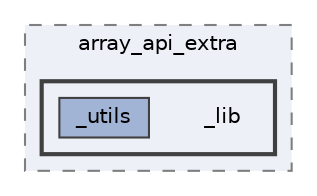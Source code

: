 digraph "/home/jam/Research/IRES-2025/dev/src/llm-scripts/testing/hypothesis-testing/hyp-env/lib/python3.12/site-packages/sklearn/externals/array_api_extra/_lib"
{
 // LATEX_PDF_SIZE
  bgcolor="transparent";
  edge [fontname=Helvetica,fontsize=10,labelfontname=Helvetica,labelfontsize=10];
  node [fontname=Helvetica,fontsize=10,shape=box,height=0.2,width=0.4];
  compound=true
  subgraph clusterdir_ccd6102b6a6e464f844ea68baf7bc305 {
    graph [ bgcolor="#edf0f7", pencolor="grey50", label="array_api_extra", fontname=Helvetica,fontsize=10 style="filled,dashed", URL="dir_ccd6102b6a6e464f844ea68baf7bc305.html",tooltip=""]
  subgraph clusterdir_2fd74857cabc6e93f8ab166087d98836 {
    graph [ bgcolor="#edf0f7", pencolor="grey25", label="", fontname=Helvetica,fontsize=10 style="filled,bold", URL="dir_2fd74857cabc6e93f8ab166087d98836.html",tooltip=""]
    dir_2fd74857cabc6e93f8ab166087d98836 [shape=plaintext, label="_lib"];
  dir_b34ef4ec7163c4acff516d3d82deb223 [label="_utils", fillcolor="#a2b4d6", color="grey25", style="filled", URL="dir_b34ef4ec7163c4acff516d3d82deb223.html",tooltip=""];
  }
  }
}

